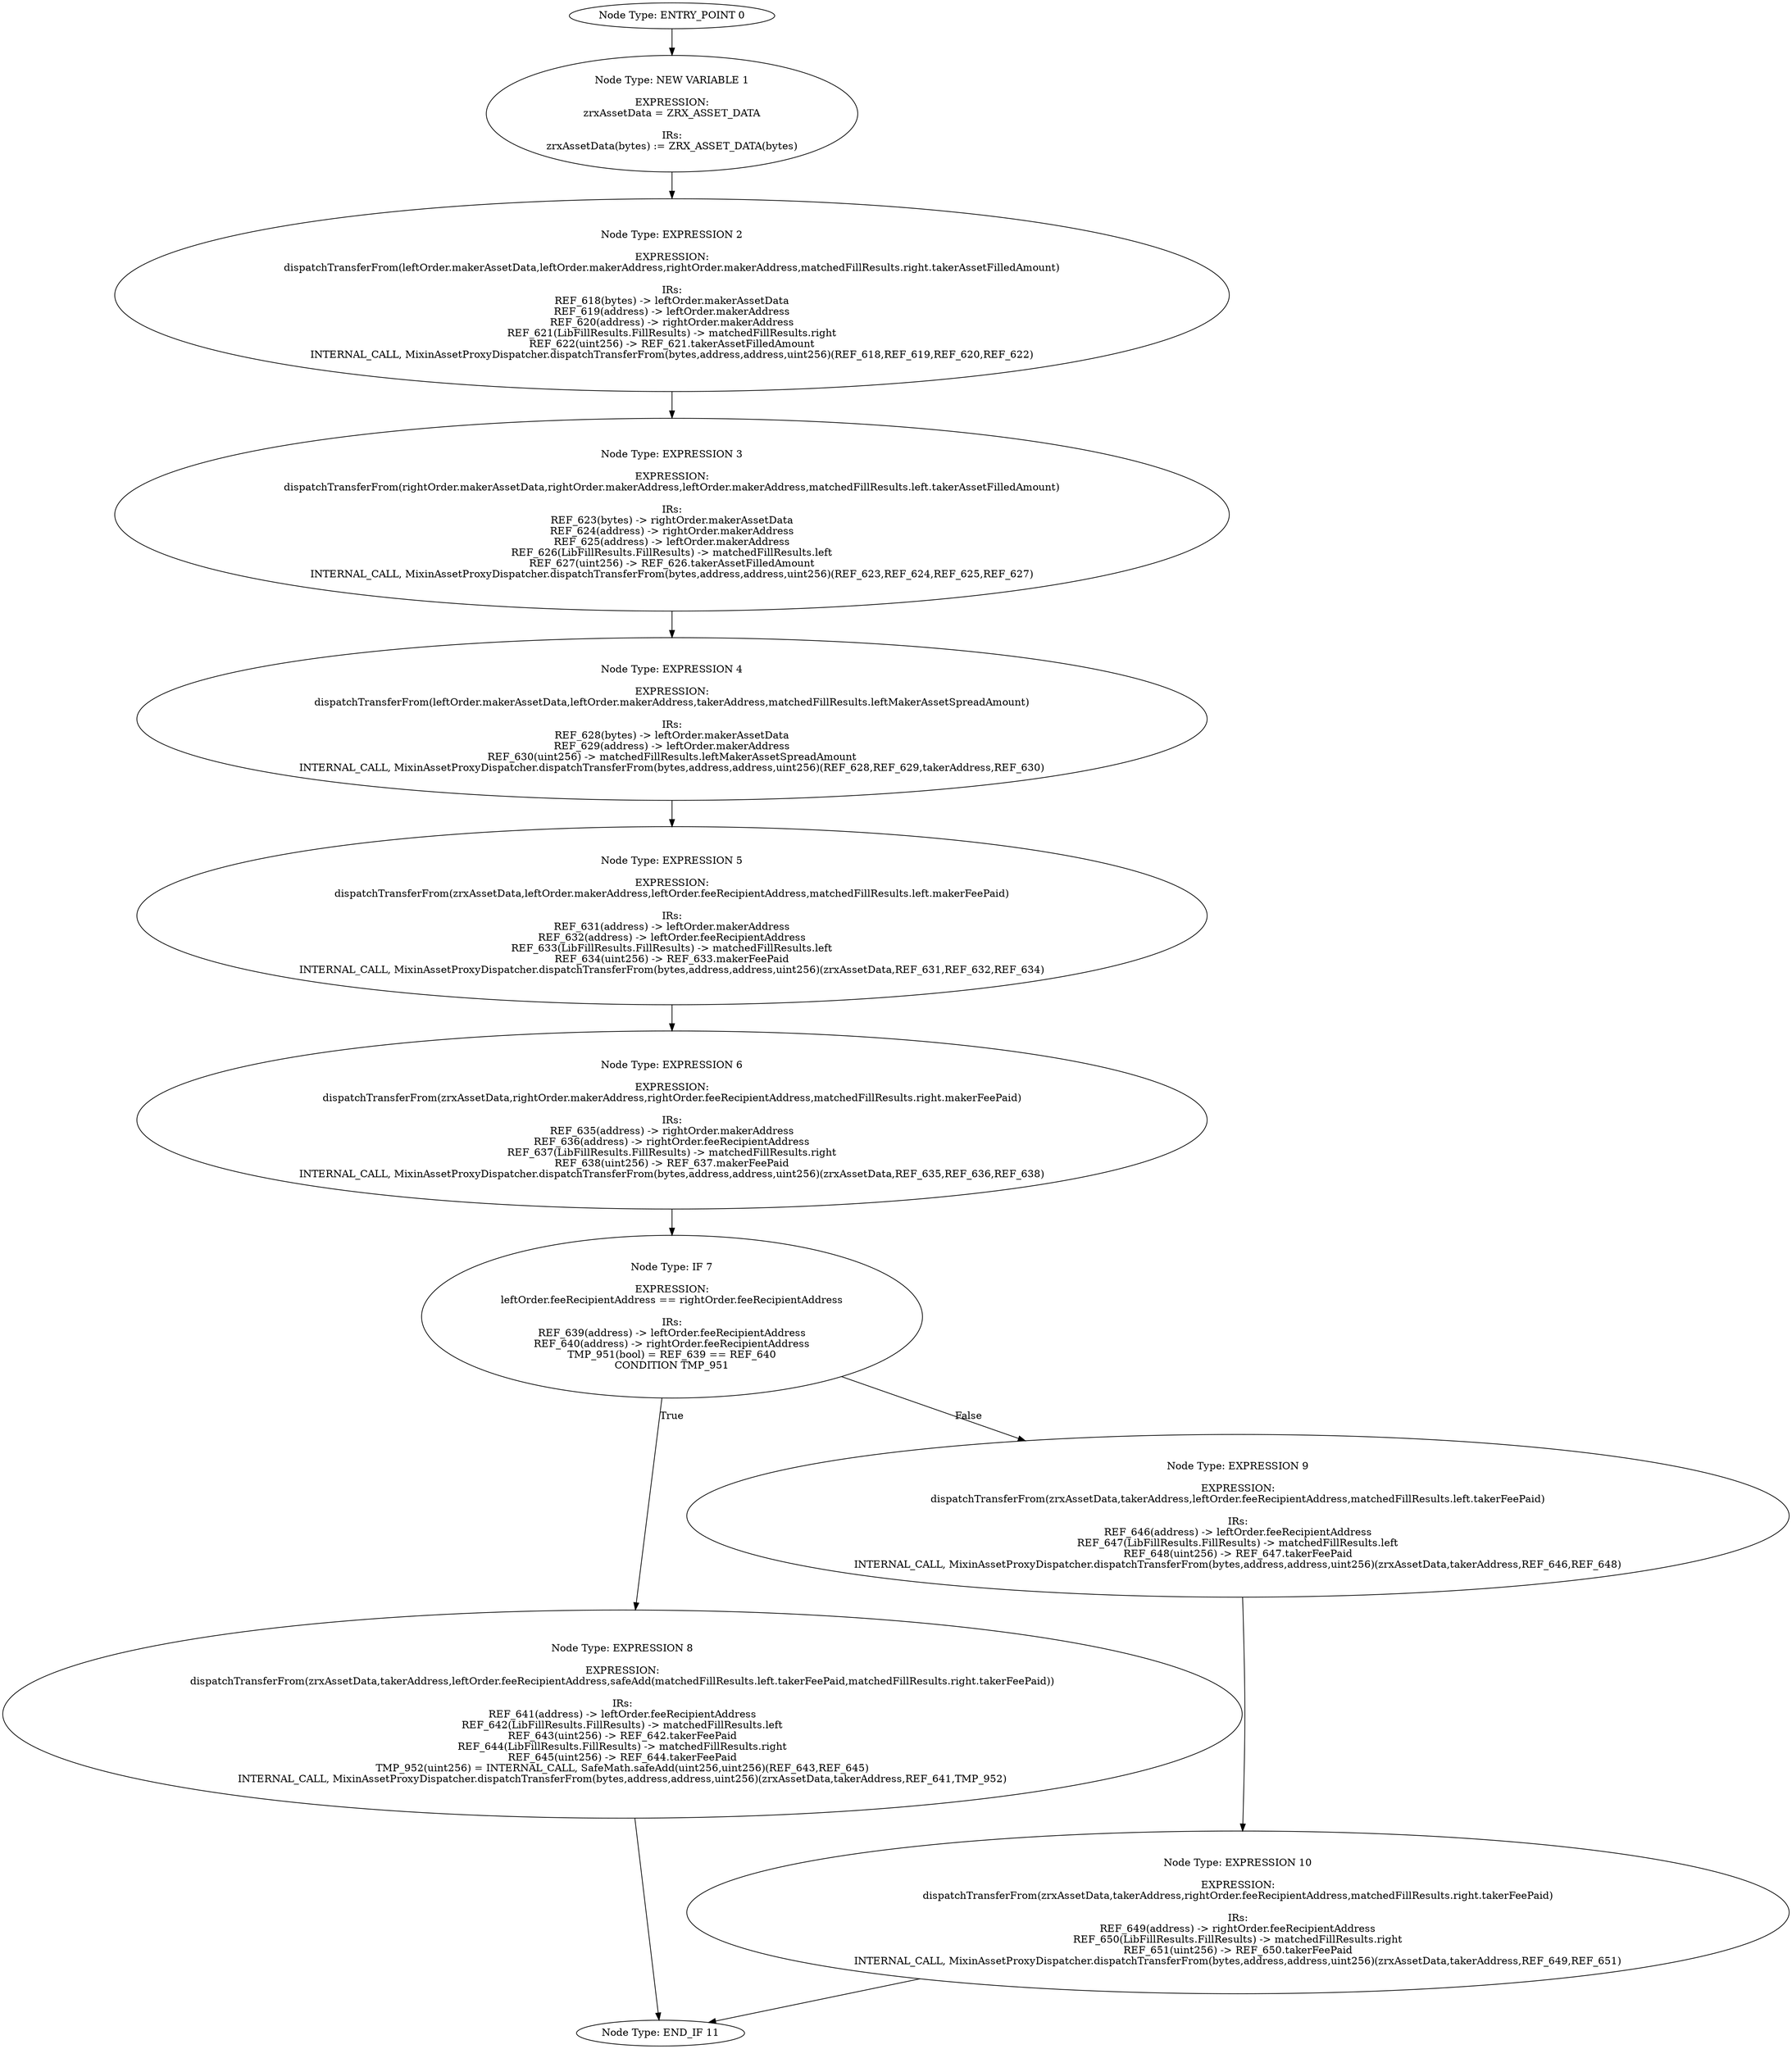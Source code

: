 digraph{
0[label="Node Type: ENTRY_POINT 0
"];
0->1;
1[label="Node Type: NEW VARIABLE 1

EXPRESSION:
zrxAssetData = ZRX_ASSET_DATA

IRs:
zrxAssetData(bytes) := ZRX_ASSET_DATA(bytes)"];
1->2;
2[label="Node Type: EXPRESSION 2

EXPRESSION:
dispatchTransferFrom(leftOrder.makerAssetData,leftOrder.makerAddress,rightOrder.makerAddress,matchedFillResults.right.takerAssetFilledAmount)

IRs:
REF_618(bytes) -> leftOrder.makerAssetData
REF_619(address) -> leftOrder.makerAddress
REF_620(address) -> rightOrder.makerAddress
REF_621(LibFillResults.FillResults) -> matchedFillResults.right
REF_622(uint256) -> REF_621.takerAssetFilledAmount
INTERNAL_CALL, MixinAssetProxyDispatcher.dispatchTransferFrom(bytes,address,address,uint256)(REF_618,REF_619,REF_620,REF_622)"];
2->3;
3[label="Node Type: EXPRESSION 3

EXPRESSION:
dispatchTransferFrom(rightOrder.makerAssetData,rightOrder.makerAddress,leftOrder.makerAddress,matchedFillResults.left.takerAssetFilledAmount)

IRs:
REF_623(bytes) -> rightOrder.makerAssetData
REF_624(address) -> rightOrder.makerAddress
REF_625(address) -> leftOrder.makerAddress
REF_626(LibFillResults.FillResults) -> matchedFillResults.left
REF_627(uint256) -> REF_626.takerAssetFilledAmount
INTERNAL_CALL, MixinAssetProxyDispatcher.dispatchTransferFrom(bytes,address,address,uint256)(REF_623,REF_624,REF_625,REF_627)"];
3->4;
4[label="Node Type: EXPRESSION 4

EXPRESSION:
dispatchTransferFrom(leftOrder.makerAssetData,leftOrder.makerAddress,takerAddress,matchedFillResults.leftMakerAssetSpreadAmount)

IRs:
REF_628(bytes) -> leftOrder.makerAssetData
REF_629(address) -> leftOrder.makerAddress
REF_630(uint256) -> matchedFillResults.leftMakerAssetSpreadAmount
INTERNAL_CALL, MixinAssetProxyDispatcher.dispatchTransferFrom(bytes,address,address,uint256)(REF_628,REF_629,takerAddress,REF_630)"];
4->5;
5[label="Node Type: EXPRESSION 5

EXPRESSION:
dispatchTransferFrom(zrxAssetData,leftOrder.makerAddress,leftOrder.feeRecipientAddress,matchedFillResults.left.makerFeePaid)

IRs:
REF_631(address) -> leftOrder.makerAddress
REF_632(address) -> leftOrder.feeRecipientAddress
REF_633(LibFillResults.FillResults) -> matchedFillResults.left
REF_634(uint256) -> REF_633.makerFeePaid
INTERNAL_CALL, MixinAssetProxyDispatcher.dispatchTransferFrom(bytes,address,address,uint256)(zrxAssetData,REF_631,REF_632,REF_634)"];
5->6;
6[label="Node Type: EXPRESSION 6

EXPRESSION:
dispatchTransferFrom(zrxAssetData,rightOrder.makerAddress,rightOrder.feeRecipientAddress,matchedFillResults.right.makerFeePaid)

IRs:
REF_635(address) -> rightOrder.makerAddress
REF_636(address) -> rightOrder.feeRecipientAddress
REF_637(LibFillResults.FillResults) -> matchedFillResults.right
REF_638(uint256) -> REF_637.makerFeePaid
INTERNAL_CALL, MixinAssetProxyDispatcher.dispatchTransferFrom(bytes,address,address,uint256)(zrxAssetData,REF_635,REF_636,REF_638)"];
6->7;
7[label="Node Type: IF 7

EXPRESSION:
leftOrder.feeRecipientAddress == rightOrder.feeRecipientAddress

IRs:
REF_639(address) -> leftOrder.feeRecipientAddress
REF_640(address) -> rightOrder.feeRecipientAddress
TMP_951(bool) = REF_639 == REF_640
CONDITION TMP_951"];
7->8[label="True"];
7->9[label="False"];
8[label="Node Type: EXPRESSION 8

EXPRESSION:
dispatchTransferFrom(zrxAssetData,takerAddress,leftOrder.feeRecipientAddress,safeAdd(matchedFillResults.left.takerFeePaid,matchedFillResults.right.takerFeePaid))

IRs:
REF_641(address) -> leftOrder.feeRecipientAddress
REF_642(LibFillResults.FillResults) -> matchedFillResults.left
REF_643(uint256) -> REF_642.takerFeePaid
REF_644(LibFillResults.FillResults) -> matchedFillResults.right
REF_645(uint256) -> REF_644.takerFeePaid
TMP_952(uint256) = INTERNAL_CALL, SafeMath.safeAdd(uint256,uint256)(REF_643,REF_645)
INTERNAL_CALL, MixinAssetProxyDispatcher.dispatchTransferFrom(bytes,address,address,uint256)(zrxAssetData,takerAddress,REF_641,TMP_952)"];
8->11;
9[label="Node Type: EXPRESSION 9

EXPRESSION:
dispatchTransferFrom(zrxAssetData,takerAddress,leftOrder.feeRecipientAddress,matchedFillResults.left.takerFeePaid)

IRs:
REF_646(address) -> leftOrder.feeRecipientAddress
REF_647(LibFillResults.FillResults) -> matchedFillResults.left
REF_648(uint256) -> REF_647.takerFeePaid
INTERNAL_CALL, MixinAssetProxyDispatcher.dispatchTransferFrom(bytes,address,address,uint256)(zrxAssetData,takerAddress,REF_646,REF_648)"];
9->10;
10[label="Node Type: EXPRESSION 10

EXPRESSION:
dispatchTransferFrom(zrxAssetData,takerAddress,rightOrder.feeRecipientAddress,matchedFillResults.right.takerFeePaid)

IRs:
REF_649(address) -> rightOrder.feeRecipientAddress
REF_650(LibFillResults.FillResults) -> matchedFillResults.right
REF_651(uint256) -> REF_650.takerFeePaid
INTERNAL_CALL, MixinAssetProxyDispatcher.dispatchTransferFrom(bytes,address,address,uint256)(zrxAssetData,takerAddress,REF_649,REF_651)"];
10->11;
11[label="Node Type: END_IF 11
"];
}
